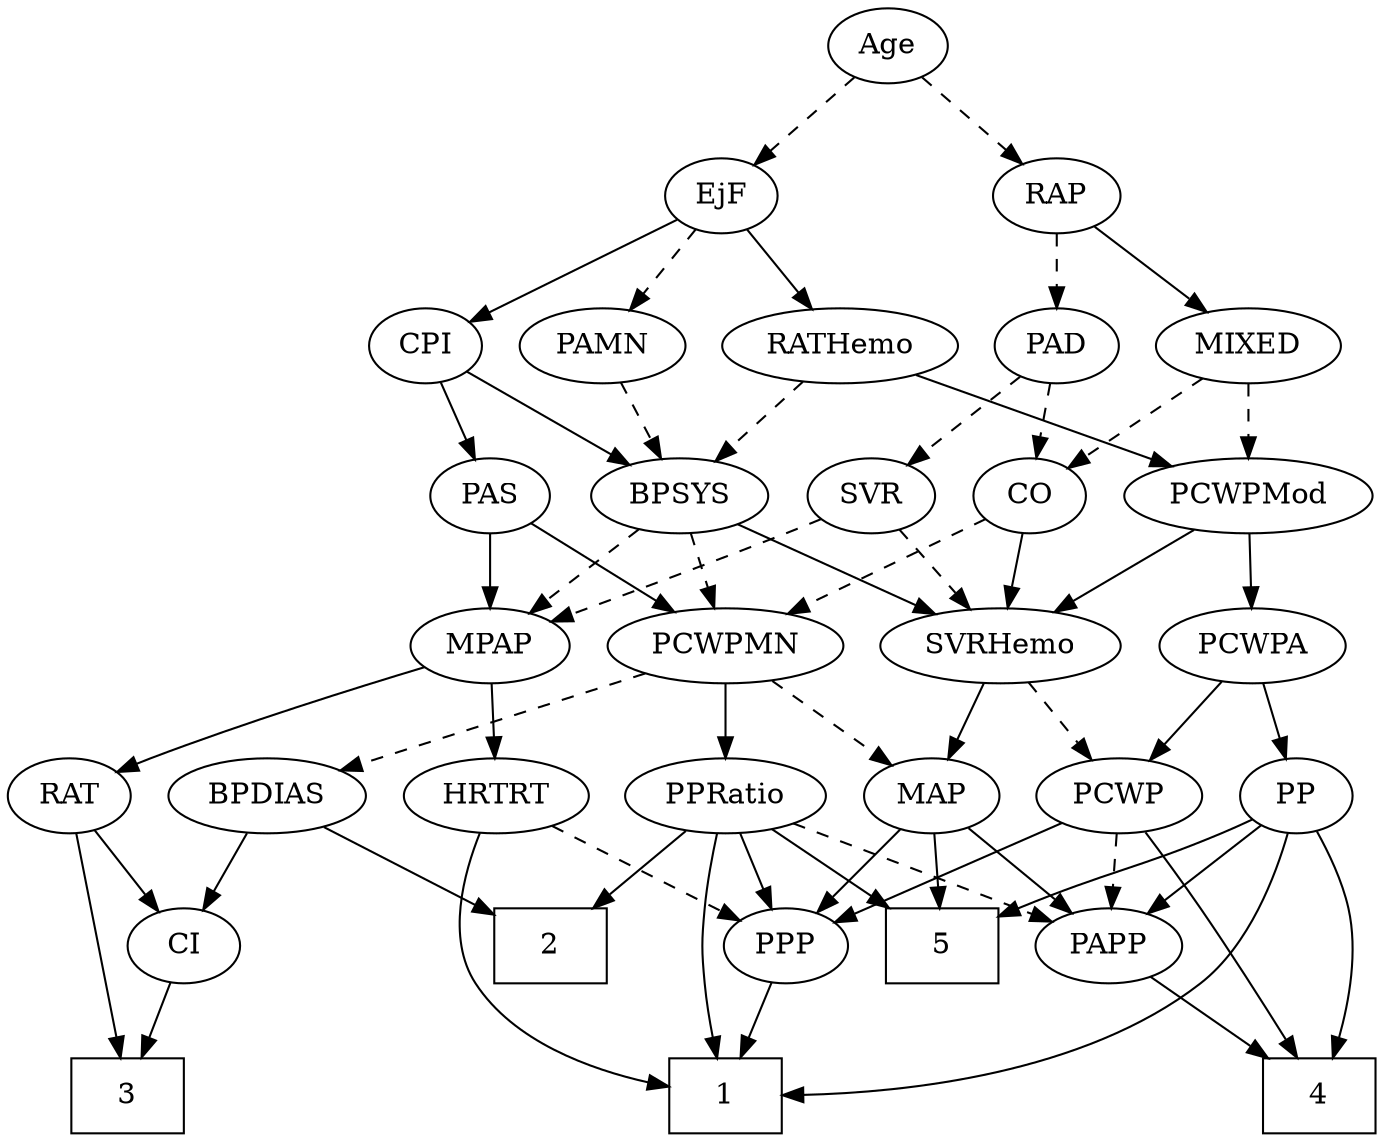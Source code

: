 strict digraph {
	graph [bb="0,0,596.29,540"];
	node [label="\N"];
	1	[height=0.5,
		pos="301,18",
		shape=box,
		width=0.75];
	2	[height=0.5,
		pos="384,90",
		shape=box,
		width=0.75];
	3	[height=0.5,
		pos="541,18",
		shape=box,
		width=0.75];
	4	[height=0.5,
		pos="64.995,18",
		shape=box,
		width=0.75];
	5	[height=0.5,
		pos="202,90",
		shape=box,
		width=0.75];
	Age	[height=0.5,
		pos="187,522",
		width=0.75];
	EjF	[height=0.5,
		pos="287,450",
		width=0.75];
	Age -> EjF	[pos="e,268.94,463.64 204.87,508.49 220.28,497.7 242.74,481.98 260.28,469.7",
		style=dashed];
	RAP	[height=0.5,
		pos="139,450",
		width=0.77632];
	Age -> RAP	[pos="e,149.84,466.82 176.1,505.12 170.03,496.26 162.34,485.04 155.53,475.12",
		style=dashed];
	PAMN	[height=0.5,
		pos="339,378",
		width=1.011];
	EjF -> PAMN	[pos="e,326.76,395.47 298.54,433.46 305.02,424.74 313.25,413.65 320.6,403.76",
		style=dashed];
	RATHemo	[height=0.5,
		pos="235,378",
		width=1.3721];
	EjF -> RATHemo	[pos="e,247.23,395.47 275.45,433.46 268.98,424.74 260.74,413.65 253.39,403.76",
		style=solid];
	CPI	[height=0.5,
		pos="420,378",
		width=0.75];
	EjF -> CPI	[pos="e,399.26,389.91 307.49,438.22 329.58,426.59 364.97,407.96 390.16,394.7",
		style=solid];
	MIXED	[height=0.5,
		pos="51.995,378",
		width=1.1193];
	RAP -> MIXED	[pos="e,70.833,394.16 122.22,435.5 109.92,425.61 92.965,411.96 78.797,400.56",
		style=solid];
	PAD	[height=0.5,
		pos="139,378",
		width=0.79437];
	RAP -> PAD	[pos="e,139,396.1 139,431.7 139,423.98 139,414.71 139,406.11",
		style=dashed];
	CO	[height=0.5,
		pos="149,306",
		width=0.75];
	MIXED -> CO	[pos="e,131.38,319.71 72.567,362.15 87.3,351.52 107.25,337.13 123.07,325.71",
		style=dashed];
	PCWPMod	[height=0.5,
		pos="51.995,306",
		width=1.4443];
	MIXED -> PCWPMod	[pos="e,51.995,324.1 51.995,359.7 51.995,351.98 51.995,342.71 51.995,334.11",
		style=dashed];
	MPAP	[height=0.5,
		pos="387,234",
		width=0.97491];
	RAT	[height=0.5,
		pos="569,162",
		width=0.75827];
	MPAP -> RAT	[pos="e,547.6,173.18 415.59,223.31 445.03,213.16 492.09,196.43 532,180 534.07,179.15 536.19,178.25 538.33,177.32",
		style=solid];
	HRTRT	[height=0.5,
		pos="381,162",
		width=1.1013];
	MPAP -> HRTRT	[pos="e,382.46,180.1 385.51,215.7 384.85,207.98 384.06,198.71 383.32,190.11",
		style=solid];
	BPSYS	[height=0.5,
		pos="306,306",
		width=1.0471];
	BPSYS -> MPAP	[pos="e,369.73,249.92 323.57,289.81 334.79,280.11 349.52,267.39 361.95,256.64",
		style=dashed];
	PCWPMN	[height=0.5,
		pos="284,234",
		width=1.3902];
	BPSYS -> PCWPMN	[pos="e,289.42,252.28 300.67,288.05 298.22,280.26 295.25,270.82 292.51,262.08",
		style=dashed];
	SVRHemo	[height=0.5,
		pos="165,234",
		width=1.3902];
	BPSYS -> SVRHemo	[pos="e,193.38,249.09 280.79,292.49 259.01,281.68 227.24,265.9 202.49,253.61",
		style=solid];
	PAD -> CO	[pos="e,146.53,324.28 141.42,360.05 142.52,352.35 143.85,343.03 145.09,334.36",
		style=dashed];
	SVR	[height=0.5,
		pos="222,306",
		width=0.77632];
	PAD -> SVR	[pos="e,205.63,320.8 155.39,363.17 167.44,353.01 184.02,339.03 197.62,327.56",
		style=dashed];
	CO -> PCWPMN	[pos="e,256.39,249.32 169.79,294.22 190.39,283.54 222.35,266.96 247.24,254.06",
		style=dashed];
	CO -> SVRHemo	[pos="e,161.05,252.28 152.87,288.05 154.65,280.26 156.81,270.82 158.81,262.08",
		style=solid];
	PAS	[height=0.5,
		pos="389,306",
		width=0.75];
	PAS -> MPAP	[pos="e,387.48,252.1 388.5,287.7 388.28,279.98 388.02,270.71 387.77,262.11",
		style=solid];
	PAS -> PCWPMN	[pos="e,306.62,250.09 370.22,292.49 354.91,282.28 332.97,267.65 315.05,255.7",
		style=solid];
	PAMN -> BPSYS	[pos="e,313.99,323.96 331.17,360.41 327.33,352.25 322.6,342.22 318.28,333.07",
		style=dashed];
	RATHemo -> BPSYS	[pos="e,290.11,322.67 251.46,360.76 260.82,351.53 272.69,339.83 282.97,329.7",
		style=dashed];
	RATHemo -> PCWPMod	[pos="e,85.667,319.88 202.28,364.49 172.34,353.03 127.83,336.01 95.017,323.46",
		style=solid];
	CPI -> BPSYS	[pos="e,328.17,320.61 400.66,365.13 383.17,354.39 357.13,338.4 336.78,325.9",
		style=solid];
	CPI -> PAS	[pos="e,396.29,323.47 412.65,360.41 408.98,352.13 404.46,341.92 400.36,332.66",
		style=solid];
	RAT -> 3	[pos="e,544.38,36.189 565.62,143.87 560.82,119.56 552,74.819 546.32,46.013",
		style=solid];
	CI	[height=0.5,
		pos="514,90",
		width=0.75];
	RAT -> CI	[pos="e,525.91,106.16 557.06,145.81 549.78,136.55 540.33,124.52 532.14,114.09",
		style=solid];
	SVR -> MPAP	[pos="e,359.9,245.87 244.24,294.61 249.09,292.4 254.2,290.09 259,288 289.68,274.6 324.85,260.1 350.54,249.66",
		style=dashed];
	SVR -> SVRHemo	[pos="e,178.54,251.63 209.63,289.81 202.39,280.93 193.09,269.5 184.85,259.39",
		style=dashed];
	PCWPA	[height=0.5,
		pos="51.995,234",
		width=1.1555];
	PCWPMod -> PCWPA	[pos="e,51.995,252.1 51.995,287.7 51.995,279.98 51.995,270.71 51.995,262.11",
		style=solid];
	PCWPMod -> SVRHemo	[pos="e,140.79,249.99 76.237,289.98 92.472,279.93 114.05,266.56 131.87,255.52",
		style=solid];
	PP	[height=0.5,
		pos="31.995,162",
		width=0.75];
	PCWPA -> PP	[pos="e,36.792,179.79 47.154,216.05 44.894,208.14 42.15,198.54 39.62,189.69",
		style=solid];
	PCWP	[height=0.5,
		pos="112,162",
		width=0.97491];
	PCWPA -> PCWP	[pos="e,98.568,178.67 65.911,216.76 73.669,207.71 83.464,196.29 92.027,186.3",
		style=solid];
	BPDIAS	[height=0.5,
		pos="481,162",
		width=1.1735];
	PCWPMN -> BPDIAS	[pos="e,449.67,174.13 318.31,220.81 352.17,208.78 403.94,190.38 439.96,177.58",
		style=dashed];
	MAP	[height=0.5,
		pos="196,162",
		width=0.84854];
	PCWPMN -> MAP	[pos="e,213.5,176.93 264.03,217.12 251.43,207.09 235.04,194.06 221.5,183.29",
		style=dashed];
	PPRatio	[height=0.5,
		pos="284,162",
		width=1.1013];
	PCWPMN -> PPRatio	[pos="e,284,180.1 284,215.7 284,207.98 284,198.71 284,190.11",
		style=solid];
	SVRHemo -> MAP	[pos="e,188.56,179.79 172.5,216.05 176.08,207.97 180.44,198.12 184.43,189.11",
		style=solid];
	SVRHemo -> PCWP	[pos="e,124.1,178.99 152.44,216.41 145.81,207.66 137.55,196.75 130.23,187.08",
		style=dashed];
	BPDIAS -> 2	[pos="e,407.61,108.04 460.42,146.15 447.5,136.83 430.56,124.61 415.92,114.04",
		style=solid];
	BPDIAS -> CI	[pos="e,506.31,107.31 488.98,144.05 492.89,135.77 497.68,125.62 502.01,116.42",
		style=solid];
	MAP -> 5	[pos="e,200.53,108.1 197.48,143.7 198.14,135.98 198.93,126.71 199.67,118.11",
		style=solid];
	PPP	[height=0.5,
		pos="274,90",
		width=0.75];
	MAP -> PPP	[pos="e,258.39,105.01 212.16,146.5 223.28,136.51 238.24,123.09 250.66,111.94",
		style=solid];
	PAPP	[height=0.5,
		pos="125,90",
		width=0.88464];
	MAP -> PAPP	[pos="e,140.52,106.31 180.94,146.15 171.28,136.63 158.56,124.09 147.69,113.38",
		style=solid];
	PP -> 1	[pos="e,273.81,19.06 37.274,144.13 44.504,123.86 59.465,90.294 83.995,72 137.5,32.101 217.13,21.894 263.58,19.49",
		style=solid];
	PP -> 4	[pos="e,41.243,36.09 22.923,144.74 14.008,126.49 3.0741,96.278 12.995,72 17.483,61.017 25.466,51.081 33.85,42.858",
		style=solid];
	PP -> 5	[pos="e,174.98,104.07 53.175,150.61 58.009,148.35 63.15,146.03 67.995,144 108.12,127.2 121.53,126.01 165.72,107.92",
		style=solid];
	PP -> PAPP	[pos="e,106.63,104.83 49.488,147.83 63.251,137.47 82.658,122.87 98.35,111.06",
		style=solid];
	PPP -> 1	[pos="e,294.27,36.447 280.39,72.411 283.43,64.539 287.14,54.929 290.56,46.042",
		style=solid];
	PPRatio -> 1	[pos="e,306.05,36.274 294.5,144.55 300.33,134.44 306.98,120.98 310,108 314.73,87.609 311.98,64.018 308.32,46.249",
		style=solid];
	PPRatio -> 2	[pos="e,359.42,108.2 304.72,146.5 318.13,137.1 335.9,124.67 351.21,113.95",
		style=solid];
	PPRatio -> 5	[pos="e,222.06,108.13 266.2,145.81 255.54,136.71 241.75,124.94 229.69,114.64",
		style=solid];
	PPRatio -> PPP	[pos="e,276.44,108.1 281.52,143.7 280.42,135.98 279.1,126.71 277.87,118.11",
		style=solid];
	PPRatio -> PAPP	[pos="e,149.25,101.68 256.3,148.81 229.12,136.84 187.63,118.58 158.59,105.79",
		style=dashed];
	PCWP -> 4	[pos="e,67.217,36.119 101.68,144.36 95.759,134.19 88.611,120.72 83.995,108 76.685,87.858 71.787,64.079 68.798,46.169",
		style=solid];
	PCWP -> PPP	[pos="e,252.74,101.22 138.69,150.16 164.29,139.68 203.97,123.18 238,108 239.79,107.2 241.64,106.36 243.5,105.51",
		style=solid];
	PCWP -> PAPP	[pos="e,121.79,108.28 115.14,144.05 116.57,136.35 118.3,127.03 119.91,118.36",
		style=dashed];
	CI -> 3	[pos="e,534.27,36.447 520.39,72.411 523.43,64.539 527.14,54.929 530.56,46.042",
		style=solid];
	PAPP -> 4	[pos="e,79.962,36.461 111.68,73.465 104.34,64.906 95.055,54.069 86.699,44.32",
		style=solid];
	HRTRT -> 1	[pos="e,328.23,22.562 396.83,145.43 413.55,127.04 435.52,95.911 420,72 402.01,44.294 365.81,30.951 338.03,24.599",
		style=solid];
	HRTRT -> PPP	[pos="e,292.76,103.27 359.34,146.83 342.55,135.85 319.17,120.56 301.13,108.75",
		style=dashed];
}
